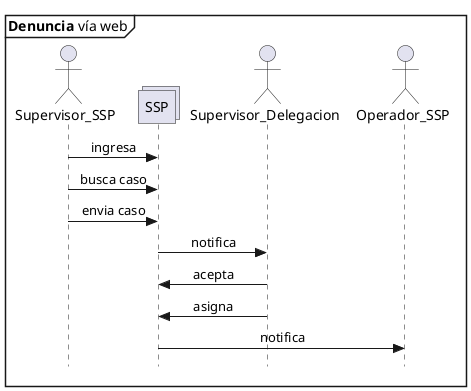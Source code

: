@startuml Denuncia_web
skinparam Style strictuml
skinparam SequenceMessageAlignment center

mainframe **Denuncia** vía web

actor Supervisor_SSP as supssp
collections SSP 
actor Supervisor_Delegacion as supsspdel
actor Operador_SSP as opssp

supssp -> SSP : ingresa
supssp -> SSP : busca caso
supssp -> SSP : envia caso
SSP -> supsspdel : notifica
supsspdel -> SSP : acepta
supsspdel -> SSP : asigna
SSP -> opssp : notifica

@enduml